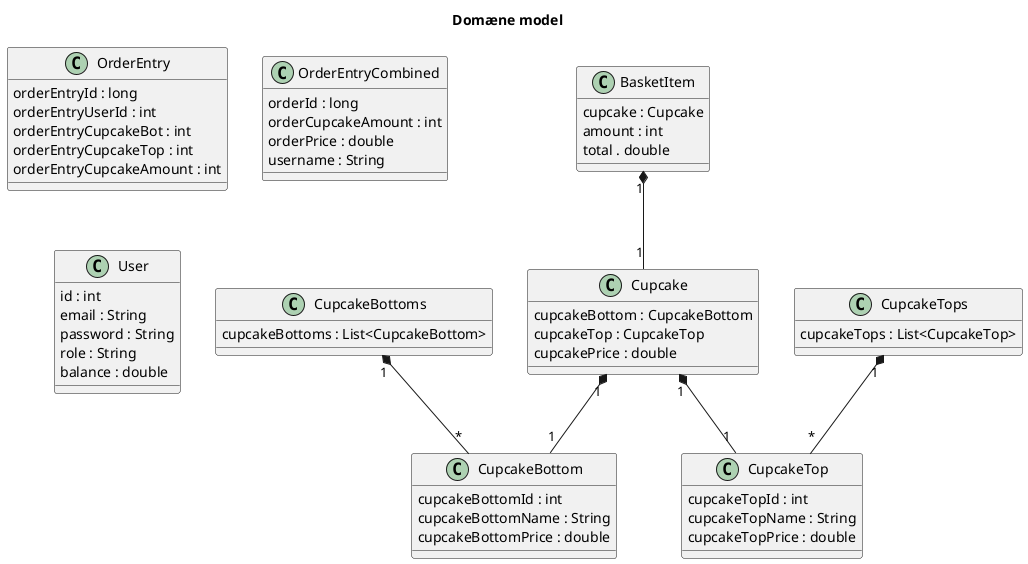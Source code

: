 @startuml
Title Domæne model

' Entities

class BasketItem {
    cupcake : Cupcake
    amount : int
    total . double
}

class Cupcake {
    cupcakeBottom : CupcakeBottom
    cupcakeTop : CupcakeTop
    cupcakePrice : double
}

class CupcakeBottom {
    cupcakeBottomId : int
    cupcakeBottomName : String
    cupcakeBottomPrice : double
}

class CupcakeBottoms {
    cupcakeBottoms : List<CupcakeBottom>
}

class CupcakeTop {
    cupcakeTopId : int
    cupcakeTopName : String
    cupcakeTopPrice : double
}

class CupcakeTops {
    cupcakeTops : List<CupcakeTop>
}

class OrderEntry {
    orderEntryId : long
    orderEntryUserId : int
    orderEntryCupcakeBot : int
    orderEntryCupcakeTop : int
    orderEntryCupcakeAmount : int
}

class OrderEntryCombined {
    orderId : long
    orderCupcakeAmount : int
    orderPrice : double
    username : String
}

class User {
    id : int
    email : String
    password : String
    role : String
    balance : double
}

' Entities relations
BasketItem "1" *-- "1" Cupcake

Cupcake "1" *-- "1" CupcakeBottom
Cupcake "1" *-- "1" CupcakeTop

CupcakeBottoms "1" *-- "*" CupcakeBottom
CupcakeTops "1" *-- "*" CupcakeTop
@enduml